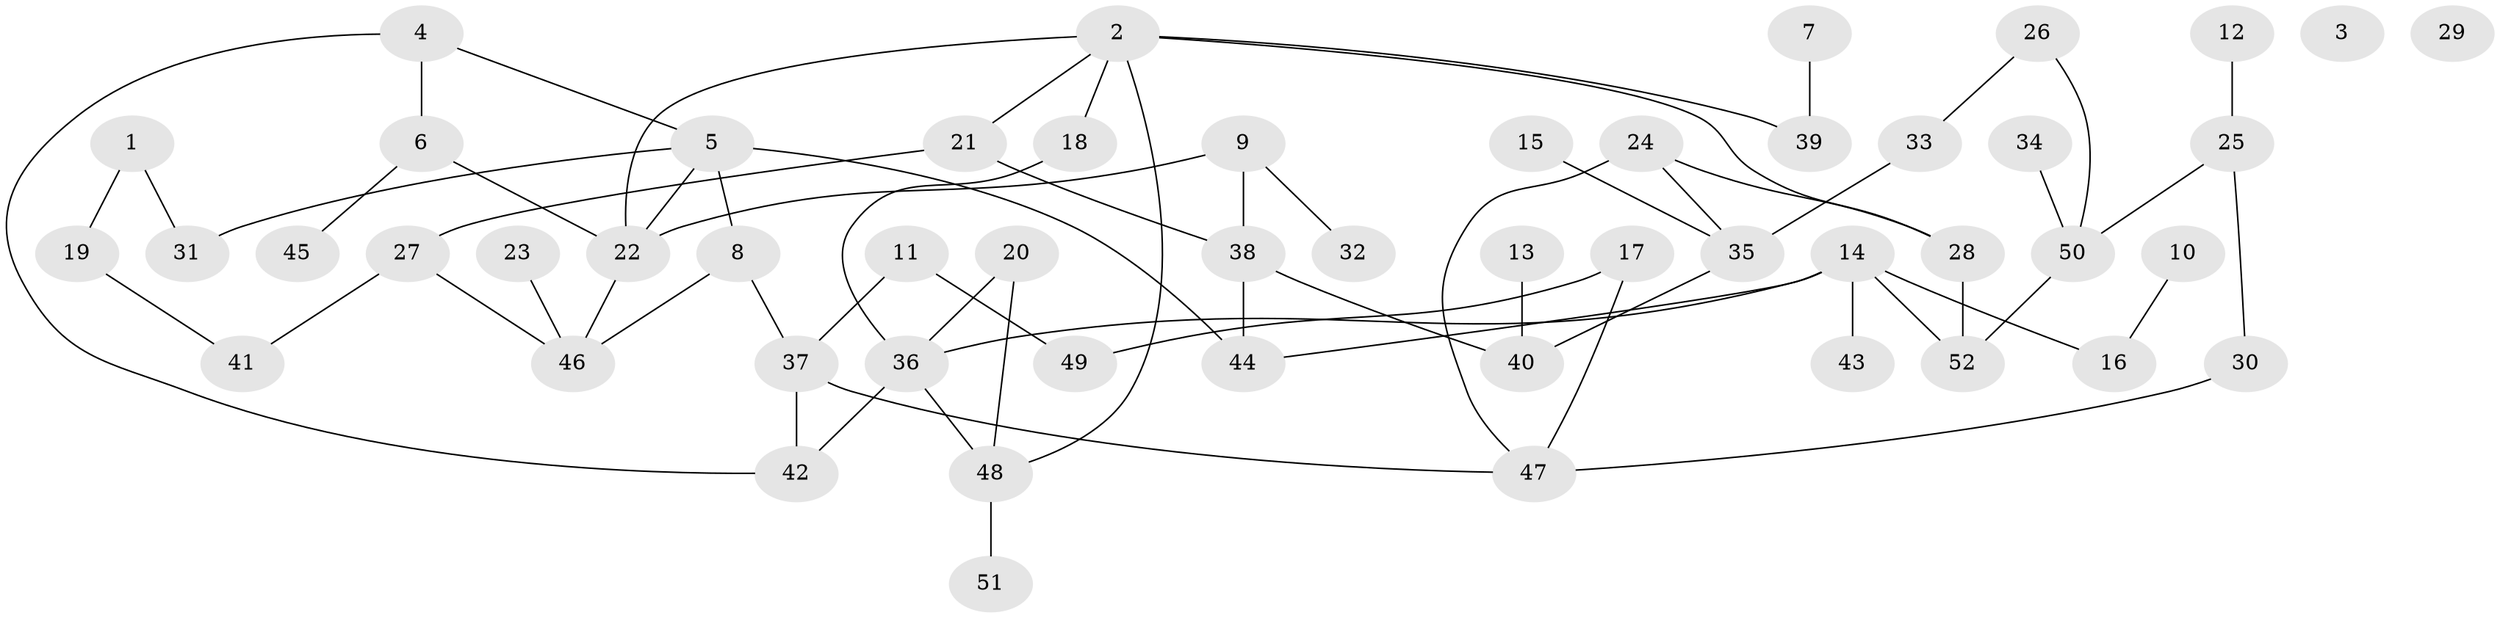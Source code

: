 // Generated by graph-tools (version 1.1) at 2025/00/03/09/25 03:00:50]
// undirected, 52 vertices, 66 edges
graph export_dot {
graph [start="1"]
  node [color=gray90,style=filled];
  1;
  2;
  3;
  4;
  5;
  6;
  7;
  8;
  9;
  10;
  11;
  12;
  13;
  14;
  15;
  16;
  17;
  18;
  19;
  20;
  21;
  22;
  23;
  24;
  25;
  26;
  27;
  28;
  29;
  30;
  31;
  32;
  33;
  34;
  35;
  36;
  37;
  38;
  39;
  40;
  41;
  42;
  43;
  44;
  45;
  46;
  47;
  48;
  49;
  50;
  51;
  52;
  1 -- 19;
  1 -- 31;
  2 -- 18;
  2 -- 21;
  2 -- 22;
  2 -- 28;
  2 -- 39;
  2 -- 48;
  4 -- 5;
  4 -- 6;
  4 -- 42;
  5 -- 8;
  5 -- 22;
  5 -- 31;
  5 -- 44;
  6 -- 22;
  6 -- 45;
  7 -- 39;
  8 -- 37;
  8 -- 46;
  9 -- 22;
  9 -- 32;
  9 -- 38;
  10 -- 16;
  11 -- 37;
  11 -- 49;
  12 -- 25;
  13 -- 40;
  14 -- 16;
  14 -- 36;
  14 -- 43;
  14 -- 44;
  14 -- 52;
  15 -- 35;
  17 -- 47;
  17 -- 49;
  18 -- 36;
  19 -- 41;
  20 -- 36;
  20 -- 48;
  21 -- 27;
  21 -- 38;
  22 -- 46;
  23 -- 46;
  24 -- 28;
  24 -- 35;
  24 -- 47;
  25 -- 30;
  25 -- 50;
  26 -- 33;
  26 -- 50;
  27 -- 41;
  27 -- 46;
  28 -- 52;
  30 -- 47;
  33 -- 35;
  34 -- 50;
  35 -- 40;
  36 -- 42;
  36 -- 48;
  37 -- 42;
  37 -- 47;
  38 -- 40;
  38 -- 44;
  48 -- 51;
  50 -- 52;
}
